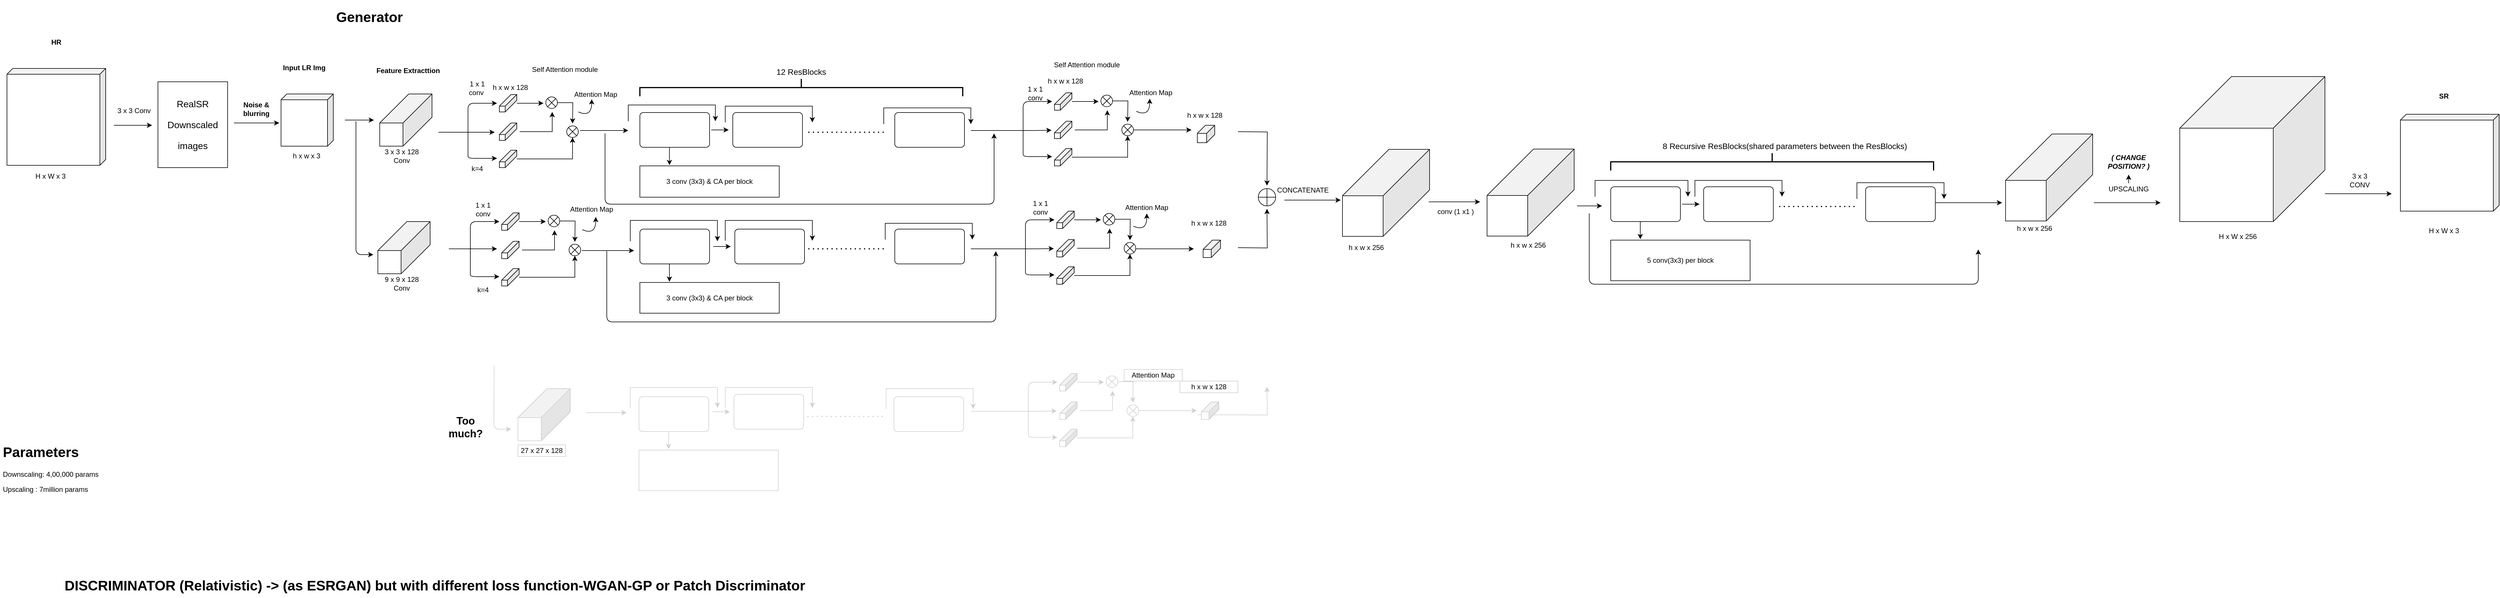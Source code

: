 <mxfile version="14.4.9" type="google"><diagram id="AugZ8xE0job_tbVtxlTk" name="Page-1"><mxGraphModel dx="2981" dy="1125" grid="1" gridSize="10" guides="1" tooltips="1" connect="1" arrows="1" fold="1" page="1" pageScale="1" pageWidth="850" pageHeight="1100" math="0" shadow="0"><root><mxCell id="0"/><mxCell id="1" parent="0"/><mxCell id="XkwM-qTIr-VBko_nABPL-192" value="" style="shape=cube;whiteSpace=wrap;html=1;boundedLbl=1;backgroundOutline=1;darkOpacity=0.05;darkOpacity2=0.1;direction=west;flipH=0;flipV=1;size=10;" vertex="1" parent="1"><mxGeometry x="-118" y="182" width="90" height="90" as="geometry"/></mxCell><mxCell id="XkwM-qTIr-VBko_nABPL-193" value="h x w x 3" style="text;html=1;strokeColor=none;fillColor=none;align=center;verticalAlign=middle;whiteSpace=wrap;rounded=0;" vertex="1" parent="1"><mxGeometry x="-115" y="279" width="82" height="20" as="geometry"/></mxCell><mxCell id="XkwM-qTIr-VBko_nABPL-194" value="" style="endArrow=classic;html=1;" edge="1" parent="1"><mxGeometry width="50" height="50" relative="1" as="geometry"><mxPoint x="-8" y="227" as="sourcePoint"/><mxPoint x="42" y="227" as="targetPoint"/></mxGeometry></mxCell><mxCell id="XkwM-qTIr-VBko_nABPL-195" style="edgeStyle=orthogonalEdgeStyle;rounded=0;orthogonalLoop=1;jettySize=auto;html=1;" edge="1" parent="1"><mxGeometry relative="1" as="geometry"><mxPoint x="480" y="245" as="targetPoint"/><mxPoint x="397" y="245" as="sourcePoint"/></mxGeometry></mxCell><mxCell id="XkwM-qTIr-VBko_nABPL-196" value="" style="shape=cube;whiteSpace=wrap;html=1;boundedLbl=1;backgroundOutline=1;darkOpacity=0.05;darkOpacity2=0.1;direction=west;flipH=0;flipV=1;size=50;" vertex="1" parent="1"><mxGeometry x="52" y="182" width="90" height="90" as="geometry"/></mxCell><mxCell id="XkwM-qTIr-VBko_nABPL-197" value="3 x 3 x 128 Conv" style="text;html=1;strokeColor=none;fillColor=none;align=center;verticalAlign=middle;whiteSpace=wrap;rounded=0;" vertex="1" parent="1"><mxGeometry x="48.75" y="279" width="82" height="20" as="geometry"/></mxCell><mxCell id="XkwM-qTIr-VBko_nABPL-198" value="&lt;b&gt;Feature Extracttion&lt;/b&gt;" style="text;html=1;strokeColor=none;fillColor=none;align=center;verticalAlign=middle;whiteSpace=wrap;rounded=0;" vertex="1" parent="1"><mxGeometry x="38.5" y="132" width="123.5" height="20" as="geometry"/></mxCell><mxCell id="XkwM-qTIr-VBko_nABPL-199" value="&lt;b&gt;Input LR Img&lt;br&gt;&lt;/b&gt;" style="text;html=1;strokeColor=none;fillColor=none;align=center;verticalAlign=middle;whiteSpace=wrap;rounded=0;" vertex="1" parent="1"><mxGeometry x="-138" y="122" width="119.5" height="30" as="geometry"/></mxCell><mxCell id="XkwM-qTIr-VBko_nABPL-200" style="edgeStyle=orthogonalEdgeStyle;rounded=0;orthogonalLoop=1;jettySize=auto;html=1;exitX=0.5;exitY=1;exitDx=0;exitDy=0;entryX=0.212;entryY=-0.024;entryDx=0;entryDy=0;entryPerimeter=0;" edge="1" parent="1" source="XkwM-qTIr-VBko_nABPL-202" target="XkwM-qTIr-VBko_nABPL-208"><mxGeometry relative="1" as="geometry"/></mxCell><mxCell id="XkwM-qTIr-VBko_nABPL-201" style="edgeStyle=orthogonalEdgeStyle;rounded=0;orthogonalLoop=1;jettySize=auto;html=1;exitX=1;exitY=0.5;exitDx=0;exitDy=0;" edge="1" parent="1"><mxGeometry relative="1" as="geometry"><mxPoint x="653" y="243.857" as="targetPoint"/><mxPoint x="623" y="244" as="sourcePoint"/></mxGeometry></mxCell><mxCell id="XkwM-qTIr-VBko_nABPL-202" value="" style="rounded=1;whiteSpace=wrap;html=1;arcSize=10;" vertex="1" parent="1"><mxGeometry x="500" y="214" width="120" height="60" as="geometry"/></mxCell><mxCell id="XkwM-qTIr-VBko_nABPL-203" style="edgeStyle=orthogonalEdgeStyle;rounded=0;orthogonalLoop=1;jettySize=auto;html=1;" edge="1" parent="1"><mxGeometry relative="1" as="geometry"><mxPoint x="1209" y="244.588" as="targetPoint"/><mxPoint x="1070" y="245" as="sourcePoint"/><Array as="points"><mxPoint x="1179" y="245"/><mxPoint x="1179" y="245"/></Array></mxGeometry></mxCell><mxCell id="XkwM-qTIr-VBko_nABPL-204" value="" style="rounded=1;whiteSpace=wrap;html=1;arcSize=10;" vertex="1" parent="1"><mxGeometry x="939" y="214" width="120" height="60" as="geometry"/></mxCell><mxCell id="XkwM-qTIr-VBko_nABPL-205" value="" style="endArrow=none;dashed=1;html=1;dashPattern=1 3;strokeWidth=2;" edge="1" parent="1"><mxGeometry width="50" height="50" relative="1" as="geometry"><mxPoint x="790" y="248" as="sourcePoint"/><mxPoint x="920" y="248" as="targetPoint"/></mxGeometry></mxCell><mxCell id="XkwM-qTIr-VBko_nABPL-206" value="" style="strokeWidth=2;html=1;shape=mxgraph.flowchart.annotation_2;align=left;labelPosition=right;pointerEvents=1;rotation=90;" vertex="1" parent="1"><mxGeometry x="763" y="-107" width="30" height="556" as="geometry"/></mxCell><mxCell id="XkwM-qTIr-VBko_nABPL-207" value="&lt;font style=&quot;font-size: 14px&quot;&gt;12 ResBlocks&lt;/font&gt;" style="text;html=1;strokeColor=none;fillColor=none;align=center;verticalAlign=middle;whiteSpace=wrap;rounded=0;" vertex="1" parent="1"><mxGeometry x="713" y="130" width="130" height="28" as="geometry"/></mxCell><mxCell id="XkwM-qTIr-VBko_nABPL-208" value="3 conv (3x3)&amp;nbsp;&amp;amp; CA per block" style="rounded=0;whiteSpace=wrap;html=1;" vertex="1" parent="1"><mxGeometry x="500" y="306" width="240" height="54" as="geometry"/></mxCell><mxCell id="XkwM-qTIr-VBko_nABPL-209" value="" style="shape=cube;whiteSpace=wrap;html=1;boundedLbl=1;backgroundOutline=1;darkOpacity=0.05;darkOpacity2=0.1;direction=west;flipH=0;flipV=1;size=10;" vertex="1" parent="1"><mxGeometry x="-590" y="138" width="170" height="167" as="geometry"/></mxCell><mxCell id="XkwM-qTIr-VBko_nABPL-210" value="H x W x 3" style="text;html=1;strokeColor=none;fillColor=none;align=center;verticalAlign=middle;whiteSpace=wrap;rounded=0;" vertex="1" parent="1"><mxGeometry x="-556" y="313.5" width="82" height="20" as="geometry"/></mxCell><mxCell id="XkwM-qTIr-VBko_nABPL-211" value="&lt;b&gt;HR&lt;br&gt;&lt;/b&gt;" style="text;html=1;strokeColor=none;fillColor=none;align=center;verticalAlign=middle;whiteSpace=wrap;rounded=0;" vertex="1" parent="1"><mxGeometry x="-564.75" y="78" width="119.5" height="30" as="geometry"/></mxCell><mxCell id="XkwM-qTIr-VBko_nABPL-212" value="" style="endArrow=classic;html=1;" edge="1" parent="1"><mxGeometry width="50" height="50" relative="1" as="geometry"><mxPoint x="11" y="229" as="sourcePoint"/><mxPoint x="41" y="459" as="targetPoint"/><Array as="points"><mxPoint x="11" y="459"/></Array></mxGeometry></mxCell><mxCell id="XkwM-qTIr-VBko_nABPL-213" value="" style="shape=cube;whiteSpace=wrap;html=1;boundedLbl=1;backgroundOutline=1;darkOpacity=0.05;darkOpacity2=0.1;direction=west;flipH=0;flipV=1;size=50;" vertex="1" parent="1"><mxGeometry x="48.75" y="402" width="90" height="90" as="geometry"/></mxCell><mxCell id="XkwM-qTIr-VBko_nABPL-214" value="9 x 9 x 128&lt;br&gt;Conv" style="text;html=1;strokeColor=none;fillColor=none;align=center;verticalAlign=middle;whiteSpace=wrap;rounded=0;" vertex="1" parent="1"><mxGeometry x="48.75" y="499" width="82" height="20" as="geometry"/></mxCell><mxCell id="XkwM-qTIr-VBko_nABPL-215" value="" style="shape=cube;whiteSpace=wrap;html=1;boundedLbl=1;backgroundOutline=1;darkOpacity=0.05;darkOpacity2=0.1;direction=west;flipH=0;flipV=1;size=50;strokeColor=#D1D1D1;" vertex="1" parent="1"><mxGeometry x="290" y="690" width="90" height="90" as="geometry"/></mxCell><mxCell id="XkwM-qTIr-VBko_nABPL-216" value="27 x 27 x 128" style="text;html=1;strokeColor=#D1D1D1;fillColor=none;align=center;verticalAlign=middle;whiteSpace=wrap;rounded=0;" vertex="1" parent="1"><mxGeometry x="290" y="787" width="82" height="20" as="geometry"/></mxCell><mxCell id="XkwM-qTIr-VBko_nABPL-217" value="" style="endArrow=classic;html=1;strokeColor=#D1D1D1;" edge="1" parent="1"><mxGeometry width="50" height="50" relative="1" as="geometry"><mxPoint x="249" y="650" as="sourcePoint"/><mxPoint x="278.5" y="760" as="targetPoint"/><Array as="points"><mxPoint x="248.5" y="760"/></Array></mxGeometry></mxCell><mxCell id="XkwM-qTIr-VBko_nABPL-218" style="edgeStyle=orthogonalEdgeStyle;rounded=0;orthogonalLoop=1;jettySize=auto;html=1;exitX=0.5;exitY=1;exitDx=0;exitDy=0;entryX=0.212;entryY=-0.024;entryDx=0;entryDy=0;entryPerimeter=0;" edge="1" parent="1" source="XkwM-qTIr-VBko_nABPL-219" target="XkwM-qTIr-VBko_nABPL-222"><mxGeometry relative="1" as="geometry"/></mxCell><mxCell id="XkwM-qTIr-VBko_nABPL-219" value="" style="rounded=1;whiteSpace=wrap;html=1;arcSize=10;" vertex="1" parent="1"><mxGeometry x="500" y="415" width="120" height="60" as="geometry"/></mxCell><mxCell id="XkwM-qTIr-VBko_nABPL-220" value="" style="rounded=1;whiteSpace=wrap;html=1;arcSize=10;" vertex="1" parent="1"><mxGeometry x="939" y="415" width="120" height="60" as="geometry"/></mxCell><mxCell id="XkwM-qTIr-VBko_nABPL-221" value="" style="endArrow=none;dashed=1;html=1;dashPattern=1 3;strokeWidth=2;" edge="1" parent="1"><mxGeometry width="50" height="50" relative="1" as="geometry"><mxPoint x="790" y="449" as="sourcePoint"/><mxPoint x="920" y="449" as="targetPoint"/></mxGeometry></mxCell><mxCell id="XkwM-qTIr-VBko_nABPL-222" value="3 conv (3x3) &amp;amp; CA per block" style="rounded=0;whiteSpace=wrap;html=1;" vertex="1" parent="1"><mxGeometry x="500" y="507" width="240" height="53" as="geometry"/></mxCell><mxCell id="XkwM-qTIr-VBko_nABPL-223" style="edgeStyle=orthogonalEdgeStyle;rounded=0;orthogonalLoop=1;jettySize=auto;html=1;exitX=0.5;exitY=1;exitDx=0;exitDy=0;entryX=0.212;entryY=-0.024;entryDx=0;entryDy=0;entryPerimeter=0;strokeColor=#D1D1D1;" edge="1" parent="1" source="XkwM-qTIr-VBko_nABPL-224" target="XkwM-qTIr-VBko_nABPL-227"><mxGeometry relative="1" as="geometry"/></mxCell><mxCell id="XkwM-qTIr-VBko_nABPL-224" value="" style="rounded=1;whiteSpace=wrap;html=1;arcSize=10;strokeColor=#D1D1D1;" vertex="1" parent="1"><mxGeometry x="498.5" y="704" width="120" height="60" as="geometry"/></mxCell><mxCell id="XkwM-qTIr-VBko_nABPL-225" value="" style="rounded=1;whiteSpace=wrap;html=1;arcSize=10;strokeColor=#D1D1D1;" vertex="1" parent="1"><mxGeometry x="937.5" y="704" width="120" height="60" as="geometry"/></mxCell><mxCell id="XkwM-qTIr-VBko_nABPL-226" value="" style="endArrow=none;dashed=1;html=1;dashPattern=1 3;strokeWidth=2;strokeColor=#D1D1D1;" edge="1" parent="1"><mxGeometry width="50" height="50" relative="1" as="geometry"><mxPoint x="788.5" y="738" as="sourcePoint"/><mxPoint x="918.5" y="738" as="targetPoint"/></mxGeometry></mxCell><mxCell id="XkwM-qTIr-VBko_nABPL-227" value="" style="rounded=0;whiteSpace=wrap;html=1;strokeColor=#D1D1D1;" vertex="1" parent="1"><mxGeometry x="498.5" y="796" width="240" height="70" as="geometry"/></mxCell><mxCell id="XkwM-qTIr-VBko_nABPL-228" style="edgeStyle=orthogonalEdgeStyle;rounded=0;orthogonalLoop=1;jettySize=auto;html=1;" edge="1" parent="1"><mxGeometry relative="1" as="geometry"><mxPoint x="490" y="452" as="targetPoint"/><mxPoint x="400" y="452" as="sourcePoint"/></mxGeometry></mxCell><mxCell id="XkwM-qTIr-VBko_nABPL-229" style="edgeStyle=orthogonalEdgeStyle;rounded=0;orthogonalLoop=1;jettySize=auto;html=1;strokeColor=#D1D1D1;" edge="1" parent="1"><mxGeometry relative="1" as="geometry"><mxPoint x="477" y="731.41" as="targetPoint"/><mxPoint x="407" y="731.41" as="sourcePoint"/></mxGeometry></mxCell><mxCell id="XkwM-qTIr-VBko_nABPL-230" style="edgeStyle=orthogonalEdgeStyle;rounded=0;orthogonalLoop=1;jettySize=auto;html=1;" edge="1" parent="1"><mxGeometry relative="1" as="geometry"><mxPoint x="-340" y="236" as="targetPoint"/><mxPoint x="-406" y="236" as="sourcePoint"/><Array as="points"><mxPoint x="-406" y="236"/><mxPoint x="-156" y="236"/></Array></mxGeometry></mxCell><mxCell id="XkwM-qTIr-VBko_nABPL-231" value="" style="rounded=1;whiteSpace=wrap;html=1;arcSize=10;" vertex="1" parent="1"><mxGeometry x="660" y="214" width="120" height="60" as="geometry"/></mxCell><mxCell id="XkwM-qTIr-VBko_nABPL-232" style="edgeStyle=orthogonalEdgeStyle;rounded=0;orthogonalLoop=1;jettySize=auto;html=1;exitX=1;exitY=0.5;exitDx=0;exitDy=0;" edge="1" parent="1"><mxGeometry relative="1" as="geometry"><mxPoint x="656.5" y="444.857" as="targetPoint"/><mxPoint x="626.5" y="445" as="sourcePoint"/></mxGeometry></mxCell><mxCell id="XkwM-qTIr-VBko_nABPL-233" value="" style="rounded=1;whiteSpace=wrap;html=1;arcSize=10;" vertex="1" parent="1"><mxGeometry x="663.5" y="415" width="120" height="60" as="geometry"/></mxCell><mxCell id="XkwM-qTIr-VBko_nABPL-234" style="edgeStyle=orthogonalEdgeStyle;rounded=0;orthogonalLoop=1;jettySize=auto;html=1;exitX=1;exitY=0.5;exitDx=0;exitDy=0;strokeColor=#D1D1D1;" edge="1" parent="1"><mxGeometry relative="1" as="geometry"><mxPoint x="655" y="729.857" as="targetPoint"/><mxPoint x="625" y="730" as="sourcePoint"/></mxGeometry></mxCell><mxCell id="XkwM-qTIr-VBko_nABPL-235" value="" style="rounded=1;whiteSpace=wrap;html=1;arcSize=10;strokeColor=#D1D1D1;" vertex="1" parent="1"><mxGeometry x="662" y="700" width="120" height="60" as="geometry"/></mxCell><mxCell id="XkwM-qTIr-VBko_nABPL-236" style="edgeStyle=orthogonalEdgeStyle;rounded=0;orthogonalLoop=1;jettySize=auto;html=1;" edge="1" parent="1" source="XkwM-qTIr-VBko_nABPL-237"><mxGeometry relative="1" as="geometry"><mxPoint x="1340" y="230" as="targetPoint"/></mxGeometry></mxCell><mxCell id="XkwM-qTIr-VBko_nABPL-237" value="" style="shape=sumEllipse;perimeter=ellipsePerimeter;whiteSpace=wrap;html=1;backgroundOutline=1;" vertex="1" parent="1"><mxGeometry x="1294" y="184" width="20" height="20" as="geometry"/></mxCell><mxCell id="XkwM-qTIr-VBko_nABPL-238" value="" style="endArrow=classic;html=1;" edge="1" parent="1"><mxGeometry width="50" height="50" relative="1" as="geometry"><mxPoint x="1160" y="245" as="sourcePoint"/><mxPoint x="1210" y="195" as="targetPoint"/><Array as="points"><mxPoint x="1160" y="195"/></Array></mxGeometry></mxCell><mxCell id="XkwM-qTIr-VBko_nABPL-239" value="" style="endArrow=classic;html=1;" edge="1" parent="1"><mxGeometry width="50" height="50" relative="1" as="geometry"><mxPoint x="1160" y="240.5" as="sourcePoint"/><mxPoint x="1210" y="290" as="targetPoint"/><Array as="points"><mxPoint x="1160" y="275.5"/><mxPoint x="1160" y="290"/></Array></mxGeometry></mxCell><mxCell id="XkwM-qTIr-VBko_nABPL-240" style="edgeStyle=orthogonalEdgeStyle;rounded=0;orthogonalLoop=1;jettySize=auto;html=1;" edge="1" parent="1" source="XkwM-qTIr-VBko_nABPL-241"><mxGeometry relative="1" as="geometry"><mxPoint x="1450" y="244" as="targetPoint"/></mxGeometry></mxCell><mxCell id="XkwM-qTIr-VBko_nABPL-241" value="" style="shape=sumEllipse;perimeter=ellipsePerimeter;whiteSpace=wrap;html=1;backgroundOutline=1;" vertex="1" parent="1"><mxGeometry x="1330" y="234" width="20" height="20" as="geometry"/></mxCell><mxCell id="XkwM-qTIr-VBko_nABPL-242" style="edgeStyle=orthogonalEdgeStyle;rounded=0;orthogonalLoop=1;jettySize=auto;html=1;" edge="1" parent="1" source="XkwM-qTIr-VBko_nABPL-243"><mxGeometry relative="1" as="geometry"><mxPoint x="1290" y="195" as="targetPoint"/></mxGeometry></mxCell><mxCell id="XkwM-qTIr-VBko_nABPL-243" value="" style="shape=cube;whiteSpace=wrap;html=1;boundedLbl=1;backgroundOutline=1;darkOpacity=0.05;darkOpacity2=0.1;direction=west;flipH=0;flipV=1;size=20;" vertex="1" parent="1"><mxGeometry x="1214" y="180" width="30" height="30" as="geometry"/></mxCell><mxCell id="XkwM-qTIr-VBko_nABPL-244" style="edgeStyle=orthogonalEdgeStyle;rounded=0;orthogonalLoop=1;jettySize=auto;html=1;" edge="1" parent="1"><mxGeometry relative="1" as="geometry"><mxPoint x="1305" y="210" as="targetPoint"/><mxPoint x="1249" y="244" as="sourcePoint"/><Array as="points"><mxPoint x="1305" y="244"/></Array></mxGeometry></mxCell><mxCell id="XkwM-qTIr-VBko_nABPL-245" value="" style="shape=cube;whiteSpace=wrap;html=1;boundedLbl=1;backgroundOutline=1;darkOpacity=0.05;darkOpacity2=0.1;direction=west;flipH=0;flipV=1;size=20;" vertex="1" parent="1"><mxGeometry x="1214" y="229" width="30" height="30" as="geometry"/></mxCell><mxCell id="XkwM-qTIr-VBko_nABPL-246" value="" style="edgeStyle=orthogonalEdgeStyle;rounded=0;orthogonalLoop=1;jettySize=auto;html=1;" edge="1" parent="1" source="XkwM-qTIr-VBko_nABPL-247" target="XkwM-qTIr-VBko_nABPL-241"><mxGeometry relative="1" as="geometry"/></mxCell><mxCell id="XkwM-qTIr-VBko_nABPL-247" value="" style="shape=cube;whiteSpace=wrap;html=1;boundedLbl=1;backgroundOutline=1;darkOpacity=0.05;darkOpacity2=0.1;direction=west;flipH=0;flipV=1;size=20;" vertex="1" parent="1"><mxGeometry x="1214" y="276" width="30" height="30" as="geometry"/></mxCell><mxCell id="XkwM-qTIr-VBko_nABPL-248" style="edgeStyle=orthogonalEdgeStyle;rounded=0;orthogonalLoop=1;jettySize=auto;html=1;" edge="1" parent="1"><mxGeometry relative="1" as="geometry"><mxPoint x="1213" y="448.588" as="targetPoint"/><mxPoint x="1070" y="449" as="sourcePoint"/><Array as="points"><mxPoint x="1183" y="449"/><mxPoint x="1183" y="449"/></Array></mxGeometry></mxCell><mxCell id="XkwM-qTIr-VBko_nABPL-249" style="edgeStyle=orthogonalEdgeStyle;rounded=0;orthogonalLoop=1;jettySize=auto;html=1;" edge="1" parent="1" source="XkwM-qTIr-VBko_nABPL-250"><mxGeometry relative="1" as="geometry"><mxPoint x="1344" y="434" as="targetPoint"/></mxGeometry></mxCell><mxCell id="XkwM-qTIr-VBko_nABPL-250" value="" style="shape=sumEllipse;perimeter=ellipsePerimeter;whiteSpace=wrap;html=1;backgroundOutline=1;" vertex="1" parent="1"><mxGeometry x="1298" y="388" width="20" height="20" as="geometry"/></mxCell><mxCell id="XkwM-qTIr-VBko_nABPL-251" value="" style="endArrow=classic;html=1;" edge="1" parent="1"><mxGeometry width="50" height="50" relative="1" as="geometry"><mxPoint x="1164" y="449" as="sourcePoint"/><mxPoint x="1214" y="399" as="targetPoint"/><Array as="points"><mxPoint x="1164" y="399"/></Array></mxGeometry></mxCell><mxCell id="XkwM-qTIr-VBko_nABPL-252" value="" style="endArrow=classic;html=1;" edge="1" parent="1"><mxGeometry width="50" height="50" relative="1" as="geometry"><mxPoint x="1164" y="444.5" as="sourcePoint"/><mxPoint x="1214" y="494" as="targetPoint"/><Array as="points"><mxPoint x="1164" y="479.5"/><mxPoint x="1164" y="494"/></Array></mxGeometry></mxCell><mxCell id="XkwM-qTIr-VBko_nABPL-253" style="edgeStyle=orthogonalEdgeStyle;rounded=0;orthogonalLoop=1;jettySize=auto;html=1;" edge="1" parent="1"><mxGeometry relative="1" as="geometry"><mxPoint x="1454" y="449" as="targetPoint"/><mxPoint x="1354" y="449" as="sourcePoint"/></mxGeometry></mxCell><mxCell id="XkwM-qTIr-VBko_nABPL-254" value="" style="shape=sumEllipse;perimeter=ellipsePerimeter;whiteSpace=wrap;html=1;backgroundOutline=1;" vertex="1" parent="1"><mxGeometry x="1334" y="438" width="20" height="20" as="geometry"/></mxCell><mxCell id="XkwM-qTIr-VBko_nABPL-255" style="edgeStyle=orthogonalEdgeStyle;rounded=0;orthogonalLoop=1;jettySize=auto;html=1;" edge="1" parent="1" source="XkwM-qTIr-VBko_nABPL-256"><mxGeometry relative="1" as="geometry"><mxPoint x="1294" y="399" as="targetPoint"/></mxGeometry></mxCell><mxCell id="XkwM-qTIr-VBko_nABPL-256" value="" style="shape=cube;whiteSpace=wrap;html=1;boundedLbl=1;backgroundOutline=1;darkOpacity=0.05;darkOpacity2=0.1;direction=west;flipH=0;flipV=1;size=20;" vertex="1" parent="1"><mxGeometry x="1218" y="384" width="30" height="30" as="geometry"/></mxCell><mxCell id="XkwM-qTIr-VBko_nABPL-257" style="edgeStyle=orthogonalEdgeStyle;rounded=0;orthogonalLoop=1;jettySize=auto;html=1;" edge="1" parent="1"><mxGeometry relative="1" as="geometry"><mxPoint x="1309" y="414" as="targetPoint"/><mxPoint x="1253" y="448" as="sourcePoint"/><Array as="points"><mxPoint x="1309" y="448"/></Array></mxGeometry></mxCell><mxCell id="XkwM-qTIr-VBko_nABPL-258" value="" style="shape=cube;whiteSpace=wrap;html=1;boundedLbl=1;backgroundOutline=1;darkOpacity=0.05;darkOpacity2=0.1;direction=west;flipH=0;flipV=1;size=20;" vertex="1" parent="1"><mxGeometry x="1218" y="433" width="30" height="30" as="geometry"/></mxCell><mxCell id="XkwM-qTIr-VBko_nABPL-259" value="" style="edgeStyle=orthogonalEdgeStyle;rounded=0;orthogonalLoop=1;jettySize=auto;html=1;" edge="1" parent="1" source="XkwM-qTIr-VBko_nABPL-260" target="XkwM-qTIr-VBko_nABPL-254"><mxGeometry relative="1" as="geometry"/></mxCell><mxCell id="XkwM-qTIr-VBko_nABPL-260" value="" style="shape=cube;whiteSpace=wrap;html=1;boundedLbl=1;backgroundOutline=1;darkOpacity=0.05;darkOpacity2=0.1;direction=west;flipH=0;flipV=1;size=20;" vertex="1" parent="1"><mxGeometry x="1218" y="480" width="30" height="30" as="geometry"/></mxCell><mxCell id="XkwM-qTIr-VBko_nABPL-261" style="edgeStyle=orthogonalEdgeStyle;rounded=0;orthogonalLoop=1;jettySize=auto;html=1;strokeColor=#D1D1D1;" edge="1" parent="1"><mxGeometry relative="1" as="geometry"><mxPoint x="1218" y="728.588" as="targetPoint"/><mxPoint x="1070" y="729" as="sourcePoint"/><Array as="points"><mxPoint x="1188" y="729"/><mxPoint x="1188" y="729"/></Array></mxGeometry></mxCell><mxCell id="XkwM-qTIr-VBko_nABPL-262" style="edgeStyle=orthogonalEdgeStyle;rounded=0;orthogonalLoop=1;jettySize=auto;html=1;strokeColor=#D1D1D1;" edge="1" parent="1" source="XkwM-qTIr-VBko_nABPL-263"><mxGeometry relative="1" as="geometry"><mxPoint x="1349" y="714" as="targetPoint"/></mxGeometry></mxCell><mxCell id="XkwM-qTIr-VBko_nABPL-263" value="" style="shape=sumEllipse;perimeter=ellipsePerimeter;whiteSpace=wrap;html=1;backgroundOutline=1;strokeColor=#D1D1D1;" vertex="1" parent="1"><mxGeometry x="1303" y="668" width="20" height="20" as="geometry"/></mxCell><mxCell id="XkwM-qTIr-VBko_nABPL-264" value="" style="endArrow=classic;html=1;strokeColor=#D1D1D1;" edge="1" parent="1"><mxGeometry width="50" height="50" relative="1" as="geometry"><mxPoint x="1169" y="729" as="sourcePoint"/><mxPoint x="1219" y="679" as="targetPoint"/><Array as="points"><mxPoint x="1169" y="679"/></Array></mxGeometry></mxCell><mxCell id="XkwM-qTIr-VBko_nABPL-265" value="" style="endArrow=classic;html=1;strokeColor=#D1D1D1;" edge="1" parent="1"><mxGeometry width="50" height="50" relative="1" as="geometry"><mxPoint x="1169" y="724.5" as="sourcePoint"/><mxPoint x="1219" y="774" as="targetPoint"/><Array as="points"><mxPoint x="1169" y="759.5"/><mxPoint x="1169" y="774"/></Array></mxGeometry></mxCell><mxCell id="XkwM-qTIr-VBko_nABPL-266" style="edgeStyle=orthogonalEdgeStyle;rounded=0;orthogonalLoop=1;jettySize=auto;html=1;strokeColor=#D1D1D1;" edge="1" parent="1" source="XkwM-qTIr-VBko_nABPL-267"><mxGeometry relative="1" as="geometry"><mxPoint x="1459" y="728" as="targetPoint"/></mxGeometry></mxCell><mxCell id="XkwM-qTIr-VBko_nABPL-267" value="" style="shape=sumEllipse;perimeter=ellipsePerimeter;whiteSpace=wrap;html=1;backgroundOutline=1;strokeColor=#D1D1D1;" vertex="1" parent="1"><mxGeometry x="1339" y="718" width="20" height="20" as="geometry"/></mxCell><mxCell id="XkwM-qTIr-VBko_nABPL-268" style="edgeStyle=orthogonalEdgeStyle;rounded=0;orthogonalLoop=1;jettySize=auto;html=1;strokeColor=#D1D1D1;" edge="1" parent="1" source="XkwM-qTIr-VBko_nABPL-269"><mxGeometry relative="1" as="geometry"><mxPoint x="1299" y="679" as="targetPoint"/></mxGeometry></mxCell><mxCell id="XkwM-qTIr-VBko_nABPL-269" value="" style="shape=cube;whiteSpace=wrap;html=1;boundedLbl=1;backgroundOutline=1;darkOpacity=0.05;darkOpacity2=0.1;direction=west;flipH=0;flipV=1;size=20;strokeColor=#D1D1D1;" vertex="1" parent="1"><mxGeometry x="1223" y="664" width="30" height="30" as="geometry"/></mxCell><mxCell id="XkwM-qTIr-VBko_nABPL-270" style="edgeStyle=orthogonalEdgeStyle;rounded=0;orthogonalLoop=1;jettySize=auto;html=1;strokeColor=#D1D1D1;" edge="1" parent="1"><mxGeometry relative="1" as="geometry"><mxPoint x="1314" y="694" as="targetPoint"/><mxPoint x="1258" y="728" as="sourcePoint"/><Array as="points"><mxPoint x="1314" y="728"/></Array></mxGeometry></mxCell><mxCell id="XkwM-qTIr-VBko_nABPL-271" value="" style="shape=cube;whiteSpace=wrap;html=1;boundedLbl=1;backgroundOutline=1;darkOpacity=0.05;darkOpacity2=0.1;direction=west;flipH=0;flipV=1;size=20;strokeColor=#D1D1D1;" vertex="1" parent="1"><mxGeometry x="1223" y="713" width="30" height="30" as="geometry"/></mxCell><mxCell id="XkwM-qTIr-VBko_nABPL-272" value="" style="edgeStyle=orthogonalEdgeStyle;rounded=0;orthogonalLoop=1;jettySize=auto;html=1;strokeColor=#D1D1D1;" edge="1" parent="1" source="XkwM-qTIr-VBko_nABPL-273" target="XkwM-qTIr-VBko_nABPL-267"><mxGeometry relative="1" as="geometry"/></mxCell><mxCell id="XkwM-qTIr-VBko_nABPL-273" value="" style="shape=cube;whiteSpace=wrap;html=1;boundedLbl=1;backgroundOutline=1;darkOpacity=0.05;darkOpacity2=0.1;direction=west;flipH=0;flipV=1;size=20;strokeColor=#D1D1D1;" vertex="1" parent="1"><mxGeometry x="1223" y="760" width="30" height="30" as="geometry"/></mxCell><mxCell id="XkwM-qTIr-VBko_nABPL-274" style="edgeStyle=orthogonalEdgeStyle;rounded=0;orthogonalLoop=1;jettySize=auto;html=1;" edge="1" parent="1"><mxGeometry relative="1" as="geometry"><mxPoint x="1580" y="340" as="targetPoint"/><mxPoint x="1530" y="247" as="sourcePoint"/></mxGeometry></mxCell><mxCell id="XkwM-qTIr-VBko_nABPL-275" style="edgeStyle=orthogonalEdgeStyle;rounded=0;orthogonalLoop=1;jettySize=auto;html=1;" edge="1" parent="1"><mxGeometry relative="1" as="geometry"><mxPoint x="1580" y="380" as="targetPoint"/><mxPoint x="1530" y="447" as="sourcePoint"/></mxGeometry></mxCell><mxCell id="XkwM-qTIr-VBko_nABPL-276" style="edgeStyle=orthogonalEdgeStyle;rounded=0;orthogonalLoop=1;jettySize=auto;html=1;strokeColor=#D1D1D1;" edge="1" parent="1"><mxGeometry relative="1" as="geometry"><mxPoint x="1580" y="687" as="targetPoint"/><mxPoint x="1460" y="735" as="sourcePoint"/></mxGeometry></mxCell><mxCell id="XkwM-qTIr-VBko_nABPL-277" value="" style="shape=cube;whiteSpace=wrap;html=1;boundedLbl=1;backgroundOutline=1;darkOpacity=0.05;darkOpacity2=0.1;direction=west;flipH=0;flipV=1;size=17;strokeColor=#D1D1D1;" vertex="1" parent="1"><mxGeometry x="1467" y="713" width="30" height="30" as="geometry"/></mxCell><mxCell id="XkwM-qTIr-VBko_nABPL-278" style="edgeStyle=orthogonalEdgeStyle;rounded=0;orthogonalLoop=1;jettySize=auto;html=1;" edge="1" parent="1"><mxGeometry relative="1" as="geometry"><mxPoint x="1707" y="365" as="targetPoint"/><mxPoint x="1610" y="365" as="sourcePoint"/></mxGeometry></mxCell><mxCell id="XkwM-qTIr-VBko_nABPL-279" value="" style="shape=orEllipse;perimeter=ellipsePerimeter;whiteSpace=wrap;html=1;backgroundOutline=1;" vertex="1" parent="1"><mxGeometry x="1565" y="345" width="30" height="30" as="geometry"/></mxCell><mxCell id="XkwM-qTIr-VBko_nABPL-280" value="Attention Map" style="text;html=1;strokeColor=none;fillColor=none;align=center;verticalAlign=middle;whiteSpace=wrap;rounded=0;" vertex="1" parent="1"><mxGeometry x="1330" y="170" width="100" height="20" as="geometry"/></mxCell><mxCell id="XkwM-qTIr-VBko_nABPL-281" value="Attention Map" style="text;html=1;strokeColor=none;fillColor=none;align=center;verticalAlign=middle;whiteSpace=wrap;rounded=0;" vertex="1" parent="1"><mxGeometry x="1323" y="368" width="100" height="20" as="geometry"/></mxCell><mxCell id="XkwM-qTIr-VBko_nABPL-282" value="Attention Map" style="text;html=1;strokeColor=#D1D1D1;fillColor=none;align=center;verticalAlign=middle;whiteSpace=wrap;rounded=0;" vertex="1" parent="1"><mxGeometry x="1334" y="657" width="100" height="20" as="geometry"/></mxCell><mxCell id="XkwM-qTIr-VBko_nABPL-283" value="h x w x 128" style="text;html=1;strokeColor=none;fillColor=none;align=center;verticalAlign=middle;whiteSpace=wrap;rounded=0;" vertex="1" parent="1"><mxGeometry x="1183" y="150" width="100" height="20" as="geometry"/></mxCell><mxCell id="XkwM-qTIr-VBko_nABPL-284" value="" style="shape=cube;whiteSpace=wrap;html=1;boundedLbl=1;backgroundOutline=1;darkOpacity=0.05;darkOpacity2=0.1;direction=west;flipH=0;flipV=1;size=14;" vertex="1" parent="1"><mxGeometry x="1460" y="236" width="30" height="30" as="geometry"/></mxCell><mxCell id="XkwM-qTIr-VBko_nABPL-285" value="h x w x 128" style="text;html=1;strokeColor=none;fillColor=none;align=center;verticalAlign=middle;whiteSpace=wrap;rounded=0;" vertex="1" parent="1"><mxGeometry x="1423" y="209" width="100" height="20" as="geometry"/></mxCell><mxCell id="XkwM-qTIr-VBko_nABPL-286" value="h x w x 128" style="text;html=1;strokeColor=none;fillColor=none;align=center;verticalAlign=middle;whiteSpace=wrap;rounded=0;" vertex="1" parent="1"><mxGeometry x="1430" y="395" width="100" height="20" as="geometry"/></mxCell><mxCell id="XkwM-qTIr-VBko_nABPL-287" value="" style="shape=cube;whiteSpace=wrap;html=1;boundedLbl=1;backgroundOutline=1;darkOpacity=0.05;darkOpacity2=0.1;direction=west;flipH=0;flipV=1;size=16;" vertex="1" parent="1"><mxGeometry x="1470" y="434" width="30" height="30" as="geometry"/></mxCell><mxCell id="XkwM-qTIr-VBko_nABPL-288" value="h x w x 128" style="text;html=1;strokeColor=#D1D1D1;fillColor=none;align=center;verticalAlign=middle;whiteSpace=wrap;rounded=0;" vertex="1" parent="1"><mxGeometry x="1430" y="677" width="100" height="20" as="geometry"/></mxCell><mxCell id="XkwM-qTIr-VBko_nABPL-289" value="CONCATENATE" style="text;html=1;strokeColor=none;fillColor=none;align=center;verticalAlign=middle;whiteSpace=wrap;rounded=0;" vertex="1" parent="1"><mxGeometry x="1592" y="338" width="100" height="20" as="geometry"/></mxCell><mxCell id="XkwM-qTIr-VBko_nABPL-290" style="edgeStyle=orthogonalEdgeStyle;rounded=0;orthogonalLoop=1;jettySize=auto;html=1;" edge="1" parent="1"><mxGeometry relative="1" as="geometry"><mxPoint x="1947" y="368" as="targetPoint"/><mxPoint x="1858.5" y="368" as="sourcePoint"/></mxGeometry></mxCell><mxCell id="XkwM-qTIr-VBko_nABPL-291" value="h x w x 256" style="text;html=1;strokeColor=none;fillColor=none;align=center;verticalAlign=middle;whiteSpace=wrap;rounded=0;" vertex="1" parent="1"><mxGeometry x="1701" y="437" width="100" height="20" as="geometry"/></mxCell><mxCell id="XkwM-qTIr-VBko_nABPL-292" value="h x w x 256" style="text;html=1;strokeColor=none;fillColor=none;align=center;verticalAlign=middle;whiteSpace=wrap;rounded=0;" vertex="1" parent="1"><mxGeometry x="1980" y="433" width="100" height="20" as="geometry"/></mxCell><mxCell id="XkwM-qTIr-VBko_nABPL-293" value="conv (1 x1 )" style="text;html=1;strokeColor=none;fillColor=none;align=center;verticalAlign=middle;whiteSpace=wrap;rounded=0;" vertex="1" parent="1"><mxGeometry x="1855" y="375" width="100" height="20" as="geometry"/></mxCell><mxCell id="XkwM-qTIr-VBko_nABPL-294" style="edgeStyle=orthogonalEdgeStyle;rounded=0;orthogonalLoop=1;jettySize=auto;html=1;exitX=0.5;exitY=1;exitDx=0;exitDy=0;entryX=0.212;entryY=-0.024;entryDx=0;entryDy=0;entryPerimeter=0;" edge="1" parent="1" source="XkwM-qTIr-VBko_nABPL-296" target="XkwM-qTIr-VBko_nABPL-301"><mxGeometry relative="1" as="geometry"/></mxCell><mxCell id="XkwM-qTIr-VBko_nABPL-295" style="edgeStyle=orthogonalEdgeStyle;rounded=0;orthogonalLoop=1;jettySize=auto;html=1;exitX=1;exitY=0.5;exitDx=0;exitDy=0;" edge="1" parent="1"><mxGeometry relative="1" as="geometry"><mxPoint x="2325" y="371.857" as="targetPoint"/><mxPoint x="2295" y="372" as="sourcePoint"/></mxGeometry></mxCell><mxCell id="XkwM-qTIr-VBko_nABPL-296" value="" style="rounded=1;whiteSpace=wrap;html=1;arcSize=10;" vertex="1" parent="1"><mxGeometry x="2172" y="342" width="120" height="60" as="geometry"/></mxCell><mxCell id="XkwM-qTIr-VBko_nABPL-297" value="" style="rounded=1;whiteSpace=wrap;html=1;arcSize=10;" vertex="1" parent="1"><mxGeometry x="2611" y="342" width="120" height="60" as="geometry"/></mxCell><mxCell id="XkwM-qTIr-VBko_nABPL-298" value="" style="endArrow=none;dashed=1;html=1;dashPattern=1 3;strokeWidth=2;" edge="1" parent="1"><mxGeometry width="50" height="50" relative="1" as="geometry"><mxPoint x="2462" y="376" as="sourcePoint"/><mxPoint x="2592" y="376" as="targetPoint"/></mxGeometry></mxCell><mxCell id="XkwM-qTIr-VBko_nABPL-299" value="" style="strokeWidth=2;html=1;shape=mxgraph.flowchart.annotation_2;align=left;labelPosition=right;pointerEvents=1;rotation=90;" vertex="1" parent="1"><mxGeometry x="2435" y="21" width="30" height="556" as="geometry"/></mxCell><mxCell id="XkwM-qTIr-VBko_nABPL-300" value="&lt;font style=&quot;font-size: 14px&quot;&gt;8 Recursive ResBlocks(shared parameters between the ResBlocks)&lt;/font&gt;" style="text;html=1;strokeColor=none;fillColor=none;align=center;verticalAlign=middle;whiteSpace=wrap;rounded=0;" vertex="1" parent="1"><mxGeometry x="2254" y="258" width="436" height="28" as="geometry"/></mxCell><mxCell id="XkwM-qTIr-VBko_nABPL-301" value="5 conv(3x3) per block" style="rounded=0;whiteSpace=wrap;html=1;" vertex="1" parent="1"><mxGeometry x="2172" y="434" width="240" height="70" as="geometry"/></mxCell><mxCell id="XkwM-qTIr-VBko_nABPL-302" value="" style="rounded=1;whiteSpace=wrap;html=1;arcSize=10;" vertex="1" parent="1"><mxGeometry x="2332" y="342" width="120" height="60" as="geometry"/></mxCell><mxCell id="XkwM-qTIr-VBko_nABPL-303" style="edgeStyle=orthogonalEdgeStyle;rounded=0;orthogonalLoop=1;jettySize=auto;html=1;" edge="1" parent="1"><mxGeometry relative="1" as="geometry"><mxPoint x="2305" y="359" as="targetPoint"/><mxPoint x="2145" y="359" as="sourcePoint"/><Array as="points"><mxPoint x="2145" y="331"/><mxPoint x="2305" y="331"/></Array></mxGeometry></mxCell><mxCell id="XkwM-qTIr-VBko_nABPL-304" style="edgeStyle=orthogonalEdgeStyle;rounded=0;orthogonalLoop=1;jettySize=auto;html=1;" edge="1" parent="1"><mxGeometry relative="1" as="geometry"><mxPoint x="2467" y="359" as="targetPoint"/><mxPoint x="2317" y="359" as="sourcePoint"/><Array as="points"><mxPoint x="2317" y="331"/><mxPoint x="2467" y="331"/><mxPoint x="2467" y="359"/></Array></mxGeometry></mxCell><mxCell id="XkwM-qTIr-VBko_nABPL-305" style="edgeStyle=orthogonalEdgeStyle;rounded=0;orthogonalLoop=1;jettySize=auto;html=1;" edge="1" parent="1"><mxGeometry relative="1" as="geometry"><mxPoint x="2746" y="363" as="targetPoint"/><mxPoint x="2596" y="363" as="sourcePoint"/><Array as="points"><mxPoint x="2596" y="335"/><mxPoint x="2746" y="335"/><mxPoint x="2746" y="363"/></Array></mxGeometry></mxCell><mxCell id="XkwM-qTIr-VBko_nABPL-306" style="edgeStyle=orthogonalEdgeStyle;rounded=0;orthogonalLoop=1;jettySize=auto;html=1;" edge="1" parent="1"><mxGeometry relative="1" as="geometry"><mxPoint x="2846" y="369.5" as="targetPoint"/><mxPoint x="2731" y="369.5" as="sourcePoint"/></mxGeometry></mxCell><mxCell id="XkwM-qTIr-VBko_nABPL-307" value="h x w x 256" style="text;html=1;strokeColor=none;fillColor=none;align=center;verticalAlign=middle;whiteSpace=wrap;rounded=0;" vertex="1" parent="1"><mxGeometry x="2852" y="403.5" width="100" height="20" as="geometry"/></mxCell><mxCell id="XkwM-qTIr-VBko_nABPL-308" value="H x W x 256" style="text;html=1;strokeColor=none;fillColor=none;align=center;verticalAlign=middle;whiteSpace=wrap;rounded=0;" vertex="1" parent="1"><mxGeometry x="3202" y="418" width="100" height="20" as="geometry"/></mxCell><mxCell id="XkwM-qTIr-VBko_nABPL-309" style="edgeStyle=orthogonalEdgeStyle;rounded=0;orthogonalLoop=1;jettySize=auto;html=1;" edge="1" parent="1"><mxGeometry relative="1" as="geometry"><mxPoint x="3119" y="369.5" as="targetPoint"/><mxPoint x="3004" y="369.5" as="sourcePoint"/></mxGeometry></mxCell><mxCell id="XkwM-qTIr-VBko_nABPL-310" style="edgeStyle=orthogonalEdgeStyle;rounded=0;orthogonalLoop=1;jettySize=auto;html=1;exitX=0.5;exitY=0;exitDx=0;exitDy=0;" edge="1" parent="1" source="XkwM-qTIr-VBko_nABPL-311"><mxGeometry relative="1" as="geometry"><mxPoint x="3064" y="321" as="targetPoint"/></mxGeometry></mxCell><mxCell id="XkwM-qTIr-VBko_nABPL-311" value="UPSCALING" style="text;html=1;strokeColor=none;fillColor=none;align=center;verticalAlign=middle;whiteSpace=wrap;rounded=0;" vertex="1" parent="1"><mxGeometry x="3014" y="336" width="100" height="20" as="geometry"/></mxCell><mxCell id="XkwM-qTIr-VBko_nABPL-312" value="&lt;b&gt;&lt;i&gt;( CHANGE POSITION? )&lt;/i&gt;&lt;/b&gt;" style="text;html=1;strokeColor=none;fillColor=none;align=center;verticalAlign=middle;whiteSpace=wrap;rounded=0;" vertex="1" parent="1"><mxGeometry x="3014" y="289" width="100" height="20" as="geometry"/></mxCell><mxCell id="XkwM-qTIr-VBko_nABPL-313" value="" style="shape=cube;whiteSpace=wrap;html=1;boundedLbl=1;backgroundOutline=1;darkOpacity=0.05;darkOpacity2=0.1;direction=west;flipH=0;flipV=1;size=10;" vertex="1" parent="1"><mxGeometry x="3532" y="217" width="170" height="167" as="geometry"/></mxCell><mxCell id="XkwM-qTIr-VBko_nABPL-314" value="H x W x 3" style="text;html=1;strokeColor=none;fillColor=none;align=center;verticalAlign=middle;whiteSpace=wrap;rounded=0;" vertex="1" parent="1"><mxGeometry x="3566" y="407.5" width="82" height="20" as="geometry"/></mxCell><mxCell id="XkwM-qTIr-VBko_nABPL-315" value="&lt;b&gt;SR&lt;br&gt;&lt;/b&gt;" style="text;html=1;strokeColor=none;fillColor=none;align=center;verticalAlign=middle;whiteSpace=wrap;rounded=0;" vertex="1" parent="1"><mxGeometry x="3547.25" y="170.5" width="119.5" height="30" as="geometry"/></mxCell><mxCell id="XkwM-qTIr-VBko_nABPL-316" value="" style="shape=cube;whiteSpace=wrap;html=1;boundedLbl=1;backgroundOutline=1;darkOpacity=0.05;darkOpacity2=0.1;direction=west;flipH=0;flipV=1;size=80;" vertex="1" parent="1"><mxGeometry x="2852" y="251" width="150" height="150" as="geometry"/></mxCell><mxCell id="XkwM-qTIr-VBko_nABPL-317" style="edgeStyle=orthogonalEdgeStyle;rounded=0;orthogonalLoop=1;jettySize=auto;html=1;" edge="1" parent="1"><mxGeometry relative="1" as="geometry"><mxPoint x="3517" y="354" as="targetPoint"/><mxPoint x="3402" y="354" as="sourcePoint"/></mxGeometry></mxCell><mxCell id="XkwM-qTIr-VBko_nABPL-318" value="" style="shape=cube;whiteSpace=wrap;html=1;boundedLbl=1;backgroundOutline=1;darkOpacity=0.05;darkOpacity2=0.1;direction=west;flipH=0;flipV=1;size=89;" vertex="1" parent="1"><mxGeometry x="3152" y="152" width="250" height="250" as="geometry"/></mxCell><mxCell id="XkwM-qTIr-VBko_nABPL-319" value="3 x 3 &lt;br&gt;CONV" style="text;html=1;strokeColor=none;fillColor=none;align=center;verticalAlign=middle;whiteSpace=wrap;rounded=0;" vertex="1" parent="1"><mxGeometry x="3412" y="321" width="100" height="20" as="geometry"/></mxCell><mxCell id="XkwM-qTIr-VBko_nABPL-320" style="edgeStyle=orthogonalEdgeStyle;rounded=0;orthogonalLoop=1;jettySize=auto;html=1;" edge="1" parent="1"><mxGeometry relative="1" as="geometry"><mxPoint x="630" y="229" as="targetPoint"/><mxPoint x="480" y="229" as="sourcePoint"/><Array as="points"><mxPoint x="480" y="229"/><mxPoint x="480" y="201"/><mxPoint x="630" y="201"/></Array></mxGeometry></mxCell><mxCell id="XkwM-qTIr-VBko_nABPL-321" style="edgeStyle=orthogonalEdgeStyle;rounded=0;orthogonalLoop=1;jettySize=auto;html=1;" edge="1" parent="1"><mxGeometry relative="1" as="geometry"><mxPoint x="797" y="231" as="targetPoint"/><mxPoint x="647" y="231" as="sourcePoint"/><Array as="points"><mxPoint x="647" y="231"/><mxPoint x="647" y="203"/><mxPoint x="797" y="203"/></Array></mxGeometry></mxCell><mxCell id="XkwM-qTIr-VBko_nABPL-322" style="edgeStyle=orthogonalEdgeStyle;rounded=0;orthogonalLoop=1;jettySize=auto;html=1;" edge="1" parent="1"><mxGeometry relative="1" as="geometry"><mxPoint x="1070" y="234" as="targetPoint"/><mxPoint x="920" y="234" as="sourcePoint"/><Array as="points"><mxPoint x="920" y="234"/><mxPoint x="920" y="206"/><mxPoint x="1070" y="206"/></Array></mxGeometry></mxCell><mxCell id="XkwM-qTIr-VBko_nABPL-323" style="edgeStyle=orthogonalEdgeStyle;rounded=0;orthogonalLoop=1;jettySize=auto;html=1;" edge="1" parent="1"><mxGeometry relative="1" as="geometry"><mxPoint x="1072.5" y="433" as="targetPoint"/><mxPoint x="922.5" y="433" as="sourcePoint"/><Array as="points"><mxPoint x="922.5" y="433"/><mxPoint x="922.5" y="405"/><mxPoint x="1072.5" y="405"/></Array></mxGeometry></mxCell><mxCell id="XkwM-qTIr-VBko_nABPL-324" style="edgeStyle=orthogonalEdgeStyle;rounded=0;orthogonalLoop=1;jettySize=auto;html=1;" edge="1" parent="1"><mxGeometry relative="1" as="geometry"><mxPoint x="633.5" y="436" as="targetPoint"/><mxPoint x="483.5" y="436" as="sourcePoint"/><Array as="points"><mxPoint x="484" y="400"/><mxPoint x="634" y="400"/></Array></mxGeometry></mxCell><mxCell id="XkwM-qTIr-VBko_nABPL-325" style="edgeStyle=orthogonalEdgeStyle;rounded=0;orthogonalLoop=1;jettySize=auto;html=1;" edge="1" parent="1"><mxGeometry relative="1" as="geometry"><mxPoint x="797" y="435" as="targetPoint"/><mxPoint x="647" y="435" as="sourcePoint"/><Array as="points"><mxPoint x="647" y="400"/><mxPoint x="797" y="400"/></Array></mxGeometry></mxCell><mxCell id="XkwM-qTIr-VBko_nABPL-326" style="edgeStyle=orthogonalEdgeStyle;rounded=0;orthogonalLoop=1;jettySize=auto;html=1;strokeColor=#D1D1D1;" edge="1" parent="1"><mxGeometry relative="1" as="geometry"><mxPoint x="797" y="723" as="targetPoint"/><mxPoint x="647" y="723" as="sourcePoint"/><Array as="points"><mxPoint x="647" y="688"/><mxPoint x="797" y="688"/></Array></mxGeometry></mxCell><mxCell id="XkwM-qTIr-VBko_nABPL-327" style="edgeStyle=orthogonalEdgeStyle;rounded=0;orthogonalLoop=1;jettySize=auto;html=1;strokeColor=#D1D1D1;" edge="1" parent="1"><mxGeometry relative="1" as="geometry"><mxPoint x="633.5" y="723" as="targetPoint"/><mxPoint x="483.5" y="723" as="sourcePoint"/><Array as="points"><mxPoint x="483.5" y="688"/><mxPoint x="633.5" y="688"/></Array></mxGeometry></mxCell><mxCell id="XkwM-qTIr-VBko_nABPL-328" style="edgeStyle=orthogonalEdgeStyle;rounded=0;orthogonalLoop=1;jettySize=auto;html=1;strokeColor=#D1D1D1;" edge="1" parent="1"><mxGeometry relative="1" as="geometry"><mxPoint x="1074" y="725" as="targetPoint"/><mxPoint x="924" y="725" as="sourcePoint"/><Array as="points"><mxPoint x="924" y="690"/><mxPoint x="1074" y="690"/></Array></mxGeometry></mxCell><mxCell id="XkwM-qTIr-VBko_nABPL-329" value="&lt;b&gt;&lt;font style=&quot;font-size: 18px&quot;&gt;Too much?&lt;/font&gt;&lt;/b&gt;" style="text;html=1;strokeColor=none;fillColor=none;align=center;verticalAlign=middle;whiteSpace=wrap;rounded=0;" vertex="1" parent="1"><mxGeometry x="160" y="724" width="80" height="66" as="geometry"/></mxCell><mxCell id="XkwM-qTIr-VBko_nABPL-330" style="edgeStyle=orthogonalEdgeStyle;rounded=0;orthogonalLoop=1;jettySize=auto;html=1;" edge="1" parent="1" source="XkwM-qTIr-VBko_nABPL-331"><mxGeometry relative="1" as="geometry"><mxPoint x="384" y="233" as="targetPoint"/></mxGeometry></mxCell><mxCell id="XkwM-qTIr-VBko_nABPL-331" value="" style="shape=sumEllipse;perimeter=ellipsePerimeter;whiteSpace=wrap;html=1;backgroundOutline=1;" vertex="1" parent="1"><mxGeometry x="338" y="187" width="20" height="20" as="geometry"/></mxCell><mxCell id="XkwM-qTIr-VBko_nABPL-332" value="" style="endArrow=classic;html=1;" edge="1" parent="1"><mxGeometry width="50" height="50" relative="1" as="geometry"><mxPoint x="204" y="248" as="sourcePoint"/><mxPoint x="254" y="198" as="targetPoint"/><Array as="points"><mxPoint x="204" y="198"/></Array></mxGeometry></mxCell><mxCell id="XkwM-qTIr-VBko_nABPL-333" value="" style="endArrow=classic;html=1;" edge="1" parent="1"><mxGeometry width="50" height="50" relative="1" as="geometry"><mxPoint x="204" y="243.5" as="sourcePoint"/><mxPoint x="254" y="293" as="targetPoint"/><Array as="points"><mxPoint x="204" y="278.5"/><mxPoint x="204" y="293"/></Array></mxGeometry></mxCell><mxCell id="XkwM-qTIr-VBko_nABPL-334" value="" style="shape=sumEllipse;perimeter=ellipsePerimeter;whiteSpace=wrap;html=1;backgroundOutline=1;" vertex="1" parent="1"><mxGeometry x="374" y="237" width="20" height="20" as="geometry"/></mxCell><mxCell id="XkwM-qTIr-VBko_nABPL-335" style="edgeStyle=orthogonalEdgeStyle;rounded=0;orthogonalLoop=1;jettySize=auto;html=1;" edge="1" parent="1" source="XkwM-qTIr-VBko_nABPL-336"><mxGeometry relative="1" as="geometry"><mxPoint x="334" y="198" as="targetPoint"/></mxGeometry></mxCell><mxCell id="XkwM-qTIr-VBko_nABPL-336" value="" style="shape=cube;whiteSpace=wrap;html=1;boundedLbl=1;backgroundOutline=1;darkOpacity=0.05;darkOpacity2=0.1;direction=west;flipH=0;flipV=1;size=20;" vertex="1" parent="1"><mxGeometry x="258" y="183" width="30" height="30" as="geometry"/></mxCell><mxCell id="XkwM-qTIr-VBko_nABPL-337" style="edgeStyle=orthogonalEdgeStyle;rounded=0;orthogonalLoop=1;jettySize=auto;html=1;" edge="1" parent="1"><mxGeometry relative="1" as="geometry"><mxPoint x="349" y="213" as="targetPoint"/><mxPoint x="293" y="247" as="sourcePoint"/><Array as="points"><mxPoint x="349" y="247"/></Array></mxGeometry></mxCell><mxCell id="XkwM-qTIr-VBko_nABPL-338" value="" style="shape=cube;whiteSpace=wrap;html=1;boundedLbl=1;backgroundOutline=1;darkOpacity=0.05;darkOpacity2=0.1;direction=west;flipH=0;flipV=1;size=20;" vertex="1" parent="1"><mxGeometry x="258" y="232" width="30" height="30" as="geometry"/></mxCell><mxCell id="XkwM-qTIr-VBko_nABPL-339" value="" style="edgeStyle=orthogonalEdgeStyle;rounded=0;orthogonalLoop=1;jettySize=auto;html=1;" edge="1" parent="1" source="XkwM-qTIr-VBko_nABPL-340" target="XkwM-qTIr-VBko_nABPL-334"><mxGeometry relative="1" as="geometry"/></mxCell><mxCell id="XkwM-qTIr-VBko_nABPL-340" value="" style="shape=cube;whiteSpace=wrap;html=1;boundedLbl=1;backgroundOutline=1;darkOpacity=0.05;darkOpacity2=0.1;direction=west;flipH=0;flipV=1;size=20;" vertex="1" parent="1"><mxGeometry x="258" y="279" width="30" height="30" as="geometry"/></mxCell><mxCell id="XkwM-qTIr-VBko_nABPL-341" style="edgeStyle=orthogonalEdgeStyle;rounded=0;orthogonalLoop=1;jettySize=auto;html=1;" edge="1" parent="1" source="XkwM-qTIr-VBko_nABPL-342"><mxGeometry relative="1" as="geometry"><mxPoint x="388" y="437" as="targetPoint"/></mxGeometry></mxCell><mxCell id="XkwM-qTIr-VBko_nABPL-342" value="" style="shape=sumEllipse;perimeter=ellipsePerimeter;whiteSpace=wrap;html=1;backgroundOutline=1;" vertex="1" parent="1"><mxGeometry x="342" y="391" width="20" height="20" as="geometry"/></mxCell><mxCell id="XkwM-qTIr-VBko_nABPL-343" value="" style="endArrow=classic;html=1;" edge="1" parent="1"><mxGeometry width="50" height="50" relative="1" as="geometry"><mxPoint x="208" y="452" as="sourcePoint"/><mxPoint x="258" y="402" as="targetPoint"/><Array as="points"><mxPoint x="208" y="402"/></Array></mxGeometry></mxCell><mxCell id="XkwM-qTIr-VBko_nABPL-344" value="" style="endArrow=classic;html=1;" edge="1" parent="1"><mxGeometry width="50" height="50" relative="1" as="geometry"><mxPoint x="208" y="447.5" as="sourcePoint"/><mxPoint x="258" y="497" as="targetPoint"/><Array as="points"><mxPoint x="208" y="482.5"/><mxPoint x="208" y="497"/></Array></mxGeometry></mxCell><mxCell id="XkwM-qTIr-VBko_nABPL-345" value="" style="shape=sumEllipse;perimeter=ellipsePerimeter;whiteSpace=wrap;html=1;backgroundOutline=1;" vertex="1" parent="1"><mxGeometry x="378" y="441" width="20" height="20" as="geometry"/></mxCell><mxCell id="XkwM-qTIr-VBko_nABPL-346" style="edgeStyle=orthogonalEdgeStyle;rounded=0;orthogonalLoop=1;jettySize=auto;html=1;" edge="1" parent="1" source="XkwM-qTIr-VBko_nABPL-347"><mxGeometry relative="1" as="geometry"><mxPoint x="338" y="402" as="targetPoint"/></mxGeometry></mxCell><mxCell id="XkwM-qTIr-VBko_nABPL-347" value="" style="shape=cube;whiteSpace=wrap;html=1;boundedLbl=1;backgroundOutline=1;darkOpacity=0.05;darkOpacity2=0.1;direction=west;flipH=0;flipV=1;size=20;" vertex="1" parent="1"><mxGeometry x="262" y="387" width="30" height="30" as="geometry"/></mxCell><mxCell id="XkwM-qTIr-VBko_nABPL-348" style="edgeStyle=orthogonalEdgeStyle;rounded=0;orthogonalLoop=1;jettySize=auto;html=1;" edge="1" parent="1"><mxGeometry relative="1" as="geometry"><mxPoint x="353" y="417" as="targetPoint"/><mxPoint x="297" y="451" as="sourcePoint"/><Array as="points"><mxPoint x="353" y="451"/></Array></mxGeometry></mxCell><mxCell id="XkwM-qTIr-VBko_nABPL-349" value="" style="shape=cube;whiteSpace=wrap;html=1;boundedLbl=1;backgroundOutline=1;darkOpacity=0.05;darkOpacity2=0.1;direction=west;flipH=0;flipV=1;size=20;" vertex="1" parent="1"><mxGeometry x="262" y="436" width="30" height="30" as="geometry"/></mxCell><mxCell id="XkwM-qTIr-VBko_nABPL-350" value="" style="edgeStyle=orthogonalEdgeStyle;rounded=0;orthogonalLoop=1;jettySize=auto;html=1;" edge="1" parent="1" source="XkwM-qTIr-VBko_nABPL-351" target="XkwM-qTIr-VBko_nABPL-345"><mxGeometry relative="1" as="geometry"/></mxCell><mxCell id="XkwM-qTIr-VBko_nABPL-351" value="" style="shape=cube;whiteSpace=wrap;html=1;boundedLbl=1;backgroundOutline=1;darkOpacity=0.05;darkOpacity2=0.1;direction=west;flipH=0;flipV=1;size=20;" vertex="1" parent="1"><mxGeometry x="262" y="483" width="30" height="30" as="geometry"/></mxCell><mxCell id="XkwM-qTIr-VBko_nABPL-352" value="h x w x 128" style="text;html=1;strokeColor=none;fillColor=none;align=center;verticalAlign=middle;whiteSpace=wrap;rounded=0;" vertex="1" parent="1"><mxGeometry x="227" y="161" width="100" height="20" as="geometry"/></mxCell><mxCell id="XkwM-qTIr-VBko_nABPL-353" value="Attention Map" style="text;html=1;strokeColor=none;fillColor=none;align=center;verticalAlign=middle;whiteSpace=wrap;rounded=0;" vertex="1" parent="1"><mxGeometry x="374" y="173" width="100" height="20" as="geometry"/></mxCell><mxCell id="XkwM-qTIr-VBko_nABPL-354" value="Attention Map" style="text;html=1;strokeColor=none;fillColor=none;align=center;verticalAlign=middle;whiteSpace=wrap;rounded=0;" vertex="1" parent="1"><mxGeometry x="367" y="371" width="100" height="20" as="geometry"/></mxCell><mxCell id="XkwM-qTIr-VBko_nABPL-355" style="edgeStyle=orthogonalEdgeStyle;rounded=0;orthogonalLoop=1;jettySize=auto;html=1;" edge="1" parent="1"><mxGeometry relative="1" as="geometry"><mxPoint x="250" y="248" as="targetPoint"/><mxPoint x="153" y="248" as="sourcePoint"/></mxGeometry></mxCell><mxCell id="XkwM-qTIr-VBko_nABPL-356" style="edgeStyle=orthogonalEdgeStyle;rounded=0;orthogonalLoop=1;jettySize=auto;html=1;" edge="1" parent="1"><mxGeometry relative="1" as="geometry"><mxPoint x="254" y="449" as="targetPoint"/><mxPoint x="171" y="449" as="sourcePoint"/></mxGeometry></mxCell><mxCell id="XkwM-qTIr-VBko_nABPL-357" value="" style="curved=1;endArrow=classic;html=1;entryX=0.5;entryY=1;entryDx=0;entryDy=0;" edge="1" parent="1" target="XkwM-qTIr-VBko_nABPL-281"><mxGeometry width="50" height="50" relative="1" as="geometry"><mxPoint x="1350" y="410" as="sourcePoint"/><mxPoint x="1640" y="400" as="targetPoint"/><Array as="points"><mxPoint x="1373" y="420"/></Array></mxGeometry></mxCell><mxCell id="XkwM-qTIr-VBko_nABPL-358" value="" style="curved=1;endArrow=classic;html=1;entryX=0.5;entryY=1;entryDx=0;entryDy=0;" edge="1" parent="1"><mxGeometry width="50" height="50" relative="1" as="geometry"><mxPoint x="1355" y="212" as="sourcePoint"/><mxPoint x="1378" y="190" as="targetPoint"/><Array as="points"><mxPoint x="1378" y="222"/></Array></mxGeometry></mxCell><mxCell id="XkwM-qTIr-VBko_nABPL-359" style="edgeStyle=orthogonalEdgeStyle;rounded=0;orthogonalLoop=1;jettySize=auto;html=1;" edge="1" parent="1"><mxGeometry relative="1" as="geometry"><mxPoint x="2157" y="375" as="targetPoint"/><mxPoint x="2114" y="375" as="sourcePoint"/></mxGeometry></mxCell><mxCell id="XkwM-qTIr-VBko_nABPL-360" value="" style="shape=cube;whiteSpace=wrap;html=1;boundedLbl=1;backgroundOutline=1;darkOpacity=0.05;darkOpacity2=0.1;direction=west;flipH=0;flipV=1;size=80;" vertex="1" parent="1"><mxGeometry x="1959" y="277" width="150" height="150" as="geometry"/></mxCell><mxCell id="XkwM-qTIr-VBko_nABPL-361" value="" style="shape=cube;whiteSpace=wrap;html=1;boundedLbl=1;backgroundOutline=1;darkOpacity=0.05;darkOpacity2=0.1;direction=west;flipH=0;flipV=1;size=80;" vertex="1" parent="1"><mxGeometry x="1710" y="277.5" width="150" height="150" as="geometry"/></mxCell><mxCell id="XkwM-qTIr-VBko_nABPL-362" value="&lt;h1&gt;Generator&lt;/h1&gt;" style="text;html=1;strokeColor=none;fillColor=none;spacing=5;spacingTop=-20;whiteSpace=wrap;overflow=hidden;rounded=0;" vertex="1" parent="1"><mxGeometry x="-28" y="30" width="190" height="48" as="geometry"/></mxCell><mxCell id="XkwM-qTIr-VBko_nABPL-363" value="&lt;h1&gt;DISCRIMINATOR (Relativistic) -&amp;gt; (as ESRGAN) but with different loss function-WGAN-GP or Patch Discriminator&lt;/h1&gt;" style="text;html=1;strokeColor=none;fillColor=none;spacing=5;spacingTop=-20;whiteSpace=wrap;overflow=hidden;rounded=0;align=center;" vertex="1" parent="1"><mxGeometry x="-506" y="1010" width="1306" height="40" as="geometry"/></mxCell><mxCell id="XkwM-qTIr-VBko_nABPL-364" value="Self Attention module" style="text;html=1;strokeColor=none;fillColor=none;align=center;verticalAlign=middle;whiteSpace=wrap;rounded=0;" vertex="1" parent="1"><mxGeometry x="302" y="130" width="138" height="20" as="geometry"/></mxCell><mxCell id="XkwM-qTIr-VBko_nABPL-365" value="Self Attention module" style="text;html=1;strokeColor=none;fillColor=none;align=center;verticalAlign=middle;whiteSpace=wrap;rounded=0;" vertex="1" parent="1"><mxGeometry x="1201" y="122" width="138" height="20" as="geometry"/></mxCell><mxCell id="XkwM-qTIr-VBko_nABPL-366" value="" style="curved=1;endArrow=classic;html=1;entryX=0.5;entryY=1;entryDx=0;entryDy=0;" edge="1" parent="1"><mxGeometry width="50" height="50" relative="1" as="geometry"><mxPoint x="394" y="213" as="sourcePoint"/><mxPoint x="417" y="191" as="targetPoint"/><Array as="points"><mxPoint x="417" y="223"/></Array></mxGeometry></mxCell><mxCell id="XkwM-qTIr-VBko_nABPL-367" value="" style="curved=1;endArrow=classic;html=1;entryX=0.5;entryY=1;entryDx=0;entryDy=0;" edge="1" parent="1"><mxGeometry width="50" height="50" relative="1" as="geometry"><mxPoint x="401" y="416" as="sourcePoint"/><mxPoint x="424" y="394" as="targetPoint"/><Array as="points"><mxPoint x="424" y="426"/></Array></mxGeometry></mxCell><mxCell id="XkwM-qTIr-VBko_nABPL-368" value="" style="endArrow=classic;html=1;" edge="1" parent="1"><mxGeometry width="50" height="50" relative="1" as="geometry"><mxPoint x="440" y="250" as="sourcePoint"/><mxPoint x="1110" y="250" as="targetPoint"/><Array as="points"><mxPoint x="440" y="372"/><mxPoint x="1110" y="372"/></Array></mxGeometry></mxCell><mxCell id="XkwM-qTIr-VBko_nABPL-369" value="" style="endArrow=classic;html=1;" edge="1" parent="1"><mxGeometry width="50" height="50" relative="1" as="geometry"><mxPoint x="443" y="453" as="sourcePoint"/><mxPoint x="1113" y="453" as="targetPoint"/><Array as="points"><mxPoint x="443" y="575"/><mxPoint x="1113" y="575"/></Array></mxGeometry></mxCell><mxCell id="XkwM-qTIr-VBko_nABPL-370" value="" style="endArrow=classic;html=1;" edge="1" parent="1"><mxGeometry width="50" height="50" relative="1" as="geometry"><mxPoint x="2135" y="388" as="sourcePoint"/><mxPoint x="2805" y="450" as="targetPoint"/><Array as="points"><mxPoint x="2135" y="510"/><mxPoint x="2805" y="510"/></Array></mxGeometry></mxCell><mxCell id="XkwM-qTIr-VBko_nABPL-371" style="edgeStyle=orthogonalEdgeStyle;rounded=0;orthogonalLoop=1;jettySize=auto;html=1;" edge="1" parent="1"><mxGeometry relative="1" as="geometry"><mxPoint x="-121" y="232" as="targetPoint"/><mxPoint x="-199" y="232" as="sourcePoint"/><Array as="points"><mxPoint x="-199" y="232"/><mxPoint x="51" y="232"/></Array></mxGeometry></mxCell><mxCell id="XkwM-qTIr-VBko_nABPL-372" value="&lt;b&gt;Noise &amp;amp; blurring&lt;br&gt;&lt;/b&gt;" style="text;html=1;strokeColor=none;fillColor=none;align=center;verticalAlign=middle;whiteSpace=wrap;rounded=0;" vertex="1" parent="1"><mxGeometry x="-200" y="193" width="79" height="30" as="geometry"/></mxCell><mxCell id="XkwM-qTIr-VBko_nABPL-373" value="3 x 3 Conv" style="text;html=1;strokeColor=none;fillColor=none;align=center;verticalAlign=middle;whiteSpace=wrap;rounded=0;" vertex="1" parent="1"><mxGeometry x="-412" y="196" width="82" height="29.5" as="geometry"/></mxCell><mxCell id="XkwM-qTIr-VBko_nABPL-374" value="1 x 1 conv&amp;nbsp;" style="text;html=1;strokeColor=none;fillColor=none;align=center;verticalAlign=middle;whiteSpace=wrap;rounded=0;" vertex="1" parent="1"><mxGeometry x="200" y="150" width="40" height="43" as="geometry"/></mxCell><mxCell id="XkwM-qTIr-VBko_nABPL-375" value="1 x 1 conv" style="text;html=1;strokeColor=none;fillColor=none;align=center;verticalAlign=middle;whiteSpace=wrap;rounded=0;" vertex="1" parent="1"><mxGeometry x="210" y="371" width="40" height="20" as="geometry"/></mxCell><mxCell id="XkwM-qTIr-VBko_nABPL-376" value="1 x 1 conv" style="text;html=1;strokeColor=none;fillColor=none;align=center;verticalAlign=middle;whiteSpace=wrap;rounded=0;" vertex="1" parent="1"><mxGeometry x="1170" y="368" width="40" height="20" as="geometry"/></mxCell><mxCell id="XkwM-qTIr-VBko_nABPL-377" value="1 x 1 conv" style="text;html=1;strokeColor=none;fillColor=none;align=center;verticalAlign=middle;whiteSpace=wrap;rounded=0;" vertex="1" parent="1"><mxGeometry x="1161" y="170.5" width="40" height="20" as="geometry"/></mxCell><mxCell id="XkwM-qTIr-VBko_nABPL-379" value="k=4" style="text;html=1;strokeColor=none;fillColor=none;align=center;verticalAlign=middle;whiteSpace=wrap;rounded=0;" vertex="1" parent="1"><mxGeometry x="210" y="510" width="40" height="20" as="geometry"/></mxCell><mxCell id="XkwM-qTIr-VBko_nABPL-380" value="k=4" style="text;html=1;strokeColor=none;fillColor=none;align=center;verticalAlign=middle;whiteSpace=wrap;rounded=0;" vertex="1" parent="1"><mxGeometry x="200" y="301" width="40" height="20" as="geometry"/></mxCell><mxCell id="XkwM-qTIr-VBko_nABPL-381" value="" style="rounded=0;whiteSpace=wrap;html=1;" vertex="1" parent="1"><mxGeometry x="-330" y="161" width="120" height="148" as="geometry"/></mxCell><mxCell id="XkwM-qTIr-VBko_nABPL-382" value="&lt;font style=&quot;line-height: 10% ; font-size: 16px&quot;&gt;RealSR Downscaled images&lt;/font&gt;" style="text;html=1;strokeColor=none;fillColor=none;align=center;verticalAlign=middle;whiteSpace=wrap;rounded=0;fontSize=30;" vertex="1" parent="1"><mxGeometry x="-330" y="170" width="120" height="120" as="geometry"/></mxCell><mxCell id="XkwM-qTIr-VBko_nABPL-814" value="&lt;h1&gt;Parameters&lt;/h1&gt;&lt;h1&gt;&lt;p style=&quot;font-size: 12px ; font-weight: 400&quot;&gt;Downscaling: 4,00,000 params&lt;/p&gt;&lt;p style=&quot;font-size: 12px ; font-weight: 400&quot;&gt;Upscaling : 7million params&lt;/p&gt;&lt;/h1&gt;" style="text;html=1;strokeColor=none;fillColor=none;spacing=5;spacingTop=-20;whiteSpace=wrap;overflow=hidden;rounded=0;" vertex="1" parent="1"><mxGeometry x="-602" y="780" width="190" height="120" as="geometry"/></mxCell></root></mxGraphModel></diagram></mxfile>